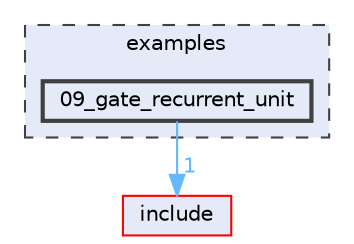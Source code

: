 digraph "examples/09_gate_recurrent_unit"
{
 // LATEX_PDF_SIZE
  bgcolor="transparent";
  edge [fontname=Helvetica,fontsize=10,labelfontname=Helvetica,labelfontsize=10];
  node [fontname=Helvetica,fontsize=10,shape=box,height=0.2,width=0.4];
  compound=true
  subgraph clusterdir_d28a4824dc47e487b107a5db32ef43c4 {
    graph [ bgcolor="#e4eaf8", pencolor="grey25", label="examples", fontname=Helvetica,fontsize=10 style="filled,dashed", URL="dir_d28a4824dc47e487b107a5db32ef43c4.html",tooltip=""]
  dir_a423b45b3d6f6520c7e4af77296e3bc1 [label="09_gate_recurrent_unit", fillcolor="#e4eaf8", color="grey25", style="filled,bold", URL="dir_a423b45b3d6f6520c7e4af77296e3bc1.html",tooltip=""];
  }
  dir_d44c64559bbebec7f509842c48db8b23 [label="include", fillcolor="#e4eaf8", color="red", style="filled", URL="dir_d44c64559bbebec7f509842c48db8b23.html",tooltip=""];
  dir_a423b45b3d6f6520c7e4af77296e3bc1->dir_d44c64559bbebec7f509842c48db8b23 [headlabel="1", labeldistance=1.5 headhref="dir_000008_000033.html" color="steelblue1" fontcolor="steelblue1"];
}
